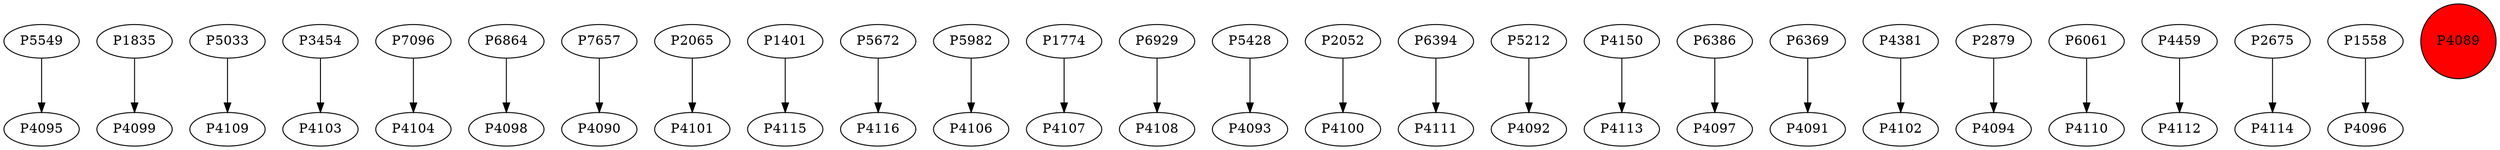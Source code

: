 digraph {
	P5549 -> P4095
	P1835 -> P4099
	P5033 -> P4109
	P3454 -> P4103
	P7096 -> P4104
	P6864 -> P4098
	P7657 -> P4090
	P2065 -> P4101
	P1401 -> P4115
	P5672 -> P4116
	P5982 -> P4106
	P1774 -> P4107
	P6929 -> P4108
	P5428 -> P4093
	P2052 -> P4100
	P6394 -> P4111
	P5212 -> P4092
	P4150 -> P4113
	P6386 -> P4097
	P6369 -> P4091
	P4381 -> P4102
	P2879 -> P4094
	P6061 -> P4110
	P4459 -> P4112
	P2675 -> P4114
	P1558 -> P4096
	P4089 [shape=circle]
	P4089 [style=filled]
	P4089 [fillcolor=red]
}